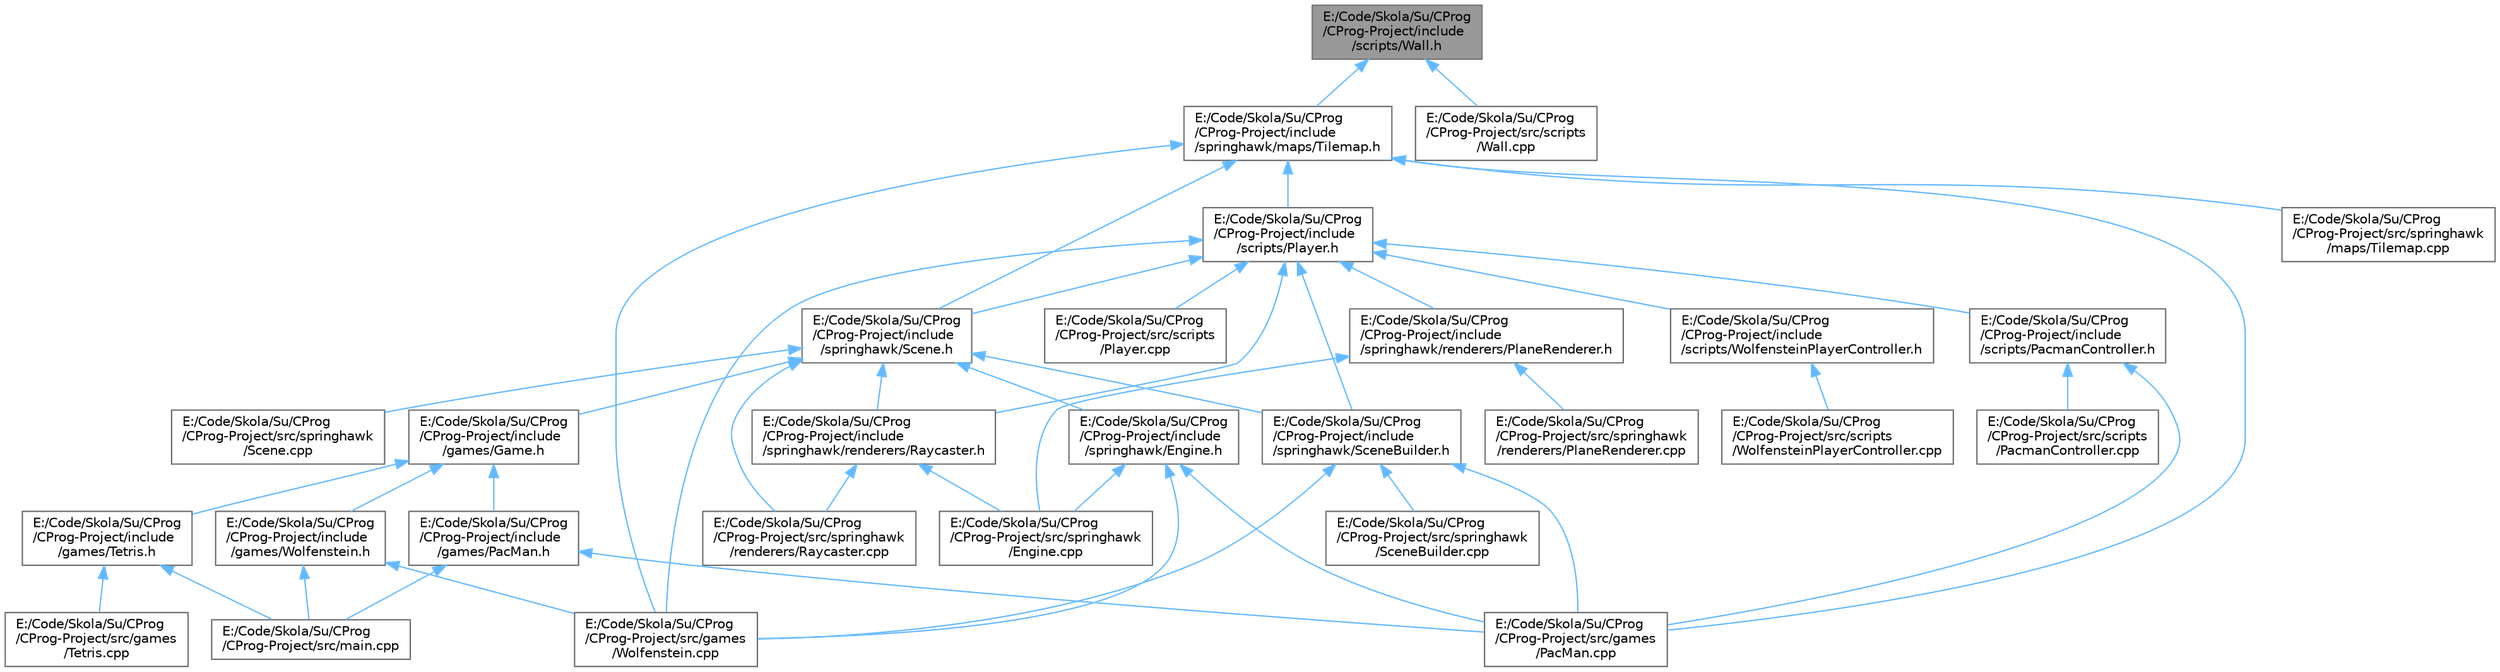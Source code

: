 digraph "E:/Code/Skola/Su/CProg/CProg-Project/include/scripts/Wall.h"
{
 // LATEX_PDF_SIZE
  bgcolor="transparent";
  edge [fontname=Helvetica,fontsize=10,labelfontname=Helvetica,labelfontsize=10];
  node [fontname=Helvetica,fontsize=10,shape=box,height=0.2,width=0.4];
  Node1 [id="Node000001",label="E:/Code/Skola/Su/CProg\l/CProg-Project/include\l/scripts/Wall.h",height=0.2,width=0.4,color="gray40", fillcolor="grey60", style="filled", fontcolor="black",tooltip=" "];
  Node1 -> Node2 [id="edge44_Node000001_Node000002",dir="back",color="steelblue1",style="solid",tooltip=" "];
  Node2 [id="Node000002",label="E:/Code/Skola/Su/CProg\l/CProg-Project/include\l/springhawk/maps/Tilemap.h",height=0.2,width=0.4,color="grey40", fillcolor="white", style="filled",URL="$_tilemap_8h.html",tooltip=" "];
  Node2 -> Node3 [id="edge45_Node000002_Node000003",dir="back",color="steelblue1",style="solid",tooltip=" "];
  Node3 [id="Node000003",label="E:/Code/Skola/Su/CProg\l/CProg-Project/include\l/scripts/Player.h",height=0.2,width=0.4,color="grey40", fillcolor="white", style="filled",URL="$_player_8h.html",tooltip=" "];
  Node3 -> Node4 [id="edge46_Node000003_Node000004",dir="back",color="steelblue1",style="solid",tooltip=" "];
  Node4 [id="Node000004",label="E:/Code/Skola/Su/CProg\l/CProg-Project/include\l/scripts/PacmanController.h",height=0.2,width=0.4,color="grey40", fillcolor="white", style="filled",URL="$_pacman_controller_8h.html",tooltip=" "];
  Node4 -> Node5 [id="edge47_Node000004_Node000005",dir="back",color="steelblue1",style="solid",tooltip=" "];
  Node5 [id="Node000005",label="E:/Code/Skola/Su/CProg\l/CProg-Project/src/games\l/PacMan.cpp",height=0.2,width=0.4,color="grey40", fillcolor="white", style="filled",URL="$_pac_man_8cpp.html",tooltip=" "];
  Node4 -> Node6 [id="edge48_Node000004_Node000006",dir="back",color="steelblue1",style="solid",tooltip=" "];
  Node6 [id="Node000006",label="E:/Code/Skola/Su/CProg\l/CProg-Project/src/scripts\l/PacmanController.cpp",height=0.2,width=0.4,color="grey40", fillcolor="white", style="filled",URL="$_pacman_controller_8cpp.html",tooltip=" "];
  Node3 -> Node7 [id="edge49_Node000003_Node000007",dir="back",color="steelblue1",style="solid",tooltip=" "];
  Node7 [id="Node000007",label="E:/Code/Skola/Su/CProg\l/CProg-Project/include\l/scripts/WolfensteinPlayerController.h",height=0.2,width=0.4,color="grey40", fillcolor="white", style="filled",URL="$_wolfenstein_player_controller_8h.html",tooltip=" "];
  Node7 -> Node8 [id="edge50_Node000007_Node000008",dir="back",color="steelblue1",style="solid",tooltip=" "];
  Node8 [id="Node000008",label="E:/Code/Skola/Su/CProg\l/CProg-Project/src/scripts\l/WolfensteinPlayerController.cpp",height=0.2,width=0.4,color="grey40", fillcolor="white", style="filled",URL="$_wolfenstein_player_controller_8cpp.html",tooltip=" "];
  Node3 -> Node9 [id="edge51_Node000003_Node000009",dir="back",color="steelblue1",style="solid",tooltip=" "];
  Node9 [id="Node000009",label="E:/Code/Skola/Su/CProg\l/CProg-Project/include\l/springhawk/Scene.h",height=0.2,width=0.4,color="grey40", fillcolor="white", style="filled",URL="$_scene_8h.html",tooltip=" "];
  Node9 -> Node10 [id="edge52_Node000009_Node000010",dir="back",color="steelblue1",style="solid",tooltip=" "];
  Node10 [id="Node000010",label="E:/Code/Skola/Su/CProg\l/CProg-Project/include\l/games/Game.h",height=0.2,width=0.4,color="grey40", fillcolor="white", style="filled",URL="$_game_8h.html",tooltip=" "];
  Node10 -> Node11 [id="edge53_Node000010_Node000011",dir="back",color="steelblue1",style="solid",tooltip=" "];
  Node11 [id="Node000011",label="E:/Code/Skola/Su/CProg\l/CProg-Project/include\l/games/PacMan.h",height=0.2,width=0.4,color="grey40", fillcolor="white", style="filled",URL="$_pac_man_8h.html",tooltip=" "];
  Node11 -> Node5 [id="edge54_Node000011_Node000005",dir="back",color="steelblue1",style="solid",tooltip=" "];
  Node11 -> Node12 [id="edge55_Node000011_Node000012",dir="back",color="steelblue1",style="solid",tooltip=" "];
  Node12 [id="Node000012",label="E:/Code/Skola/Su/CProg\l/CProg-Project/src/main.cpp",height=0.2,width=0.4,color="grey40", fillcolor="white", style="filled",URL="$main_8cpp.html",tooltip=" "];
  Node10 -> Node13 [id="edge56_Node000010_Node000013",dir="back",color="steelblue1",style="solid",tooltip=" "];
  Node13 [id="Node000013",label="E:/Code/Skola/Su/CProg\l/CProg-Project/include\l/games/Tetris.h",height=0.2,width=0.4,color="grey40", fillcolor="white", style="filled",URL="$_tetris_8h.html",tooltip=" "];
  Node13 -> Node14 [id="edge57_Node000013_Node000014",dir="back",color="steelblue1",style="solid",tooltip=" "];
  Node14 [id="Node000014",label="E:/Code/Skola/Su/CProg\l/CProg-Project/src/games\l/Tetris.cpp",height=0.2,width=0.4,color="grey40", fillcolor="white", style="filled",URL="$_tetris_8cpp.html",tooltip=" "];
  Node13 -> Node12 [id="edge58_Node000013_Node000012",dir="back",color="steelblue1",style="solid",tooltip=" "];
  Node10 -> Node15 [id="edge59_Node000010_Node000015",dir="back",color="steelblue1",style="solid",tooltip=" "];
  Node15 [id="Node000015",label="E:/Code/Skola/Su/CProg\l/CProg-Project/include\l/games/Wolfenstein.h",height=0.2,width=0.4,color="grey40", fillcolor="white", style="filled",URL="$_wolfenstein_8h.html",tooltip=" "];
  Node15 -> Node16 [id="edge60_Node000015_Node000016",dir="back",color="steelblue1",style="solid",tooltip=" "];
  Node16 [id="Node000016",label="E:/Code/Skola/Su/CProg\l/CProg-Project/src/games\l/Wolfenstein.cpp",height=0.2,width=0.4,color="grey40", fillcolor="white", style="filled",URL="$_wolfenstein_8cpp.html",tooltip=" "];
  Node15 -> Node12 [id="edge61_Node000015_Node000012",dir="back",color="steelblue1",style="solid",tooltip=" "];
  Node9 -> Node17 [id="edge62_Node000009_Node000017",dir="back",color="steelblue1",style="solid",tooltip=" "];
  Node17 [id="Node000017",label="E:/Code/Skola/Su/CProg\l/CProg-Project/include\l/springhawk/Engine.h",height=0.2,width=0.4,color="grey40", fillcolor="white", style="filled",URL="$_engine_8h.html",tooltip=" "];
  Node17 -> Node5 [id="edge63_Node000017_Node000005",dir="back",color="steelblue1",style="solid",tooltip=" "];
  Node17 -> Node16 [id="edge64_Node000017_Node000016",dir="back",color="steelblue1",style="solid",tooltip=" "];
  Node17 -> Node18 [id="edge65_Node000017_Node000018",dir="back",color="steelblue1",style="solid",tooltip=" "];
  Node18 [id="Node000018",label="E:/Code/Skola/Su/CProg\l/CProg-Project/src/springhawk\l/Engine.cpp",height=0.2,width=0.4,color="grey40", fillcolor="white", style="filled",URL="$_engine_8cpp.html",tooltip=" "];
  Node9 -> Node19 [id="edge66_Node000009_Node000019",dir="back",color="steelblue1",style="solid",tooltip=" "];
  Node19 [id="Node000019",label="E:/Code/Skola/Su/CProg\l/CProg-Project/include\l/springhawk/SceneBuilder.h",height=0.2,width=0.4,color="grey40", fillcolor="white", style="filled",URL="$_scene_builder_8h.html",tooltip=" "];
  Node19 -> Node5 [id="edge67_Node000019_Node000005",dir="back",color="steelblue1",style="solid",tooltip=" "];
  Node19 -> Node16 [id="edge68_Node000019_Node000016",dir="back",color="steelblue1",style="solid",tooltip=" "];
  Node19 -> Node20 [id="edge69_Node000019_Node000020",dir="back",color="steelblue1",style="solid",tooltip=" "];
  Node20 [id="Node000020",label="E:/Code/Skola/Su/CProg\l/CProg-Project/src/springhawk\l/SceneBuilder.cpp",height=0.2,width=0.4,color="grey40", fillcolor="white", style="filled",URL="$_scene_builder_8cpp.html",tooltip=" "];
  Node9 -> Node21 [id="edge70_Node000009_Node000021",dir="back",color="steelblue1",style="solid",tooltip=" "];
  Node21 [id="Node000021",label="E:/Code/Skola/Su/CProg\l/CProg-Project/include\l/springhawk/renderers/Raycaster.h",height=0.2,width=0.4,color="grey40", fillcolor="white", style="filled",URL="$_raycaster_8h.html",tooltip=" "];
  Node21 -> Node18 [id="edge71_Node000021_Node000018",dir="back",color="steelblue1",style="solid",tooltip=" "];
  Node21 -> Node22 [id="edge72_Node000021_Node000022",dir="back",color="steelblue1",style="solid",tooltip=" "];
  Node22 [id="Node000022",label="E:/Code/Skola/Su/CProg\l/CProg-Project/src/springhawk\l/renderers/Raycaster.cpp",height=0.2,width=0.4,color="grey40", fillcolor="white", style="filled",URL="$_raycaster_8cpp.html",tooltip=" "];
  Node9 -> Node23 [id="edge73_Node000009_Node000023",dir="back",color="steelblue1",style="solid",tooltip=" "];
  Node23 [id="Node000023",label="E:/Code/Skola/Su/CProg\l/CProg-Project/src/springhawk\l/Scene.cpp",height=0.2,width=0.4,color="grey40", fillcolor="white", style="filled",URL="$_scene_8cpp.html",tooltip=" "];
  Node9 -> Node22 [id="edge74_Node000009_Node000022",dir="back",color="steelblue1",style="solid",tooltip=" "];
  Node3 -> Node19 [id="edge75_Node000003_Node000019",dir="back",color="steelblue1",style="solid",tooltip=" "];
  Node3 -> Node24 [id="edge76_Node000003_Node000024",dir="back",color="steelblue1",style="solid",tooltip=" "];
  Node24 [id="Node000024",label="E:/Code/Skola/Su/CProg\l/CProg-Project/include\l/springhawk/renderers/PlaneRenderer.h",height=0.2,width=0.4,color="grey40", fillcolor="white", style="filled",URL="$_plane_renderer_8h.html",tooltip=" "];
  Node24 -> Node18 [id="edge77_Node000024_Node000018",dir="back",color="steelblue1",style="solid",tooltip=" "];
  Node24 -> Node25 [id="edge78_Node000024_Node000025",dir="back",color="steelblue1",style="solid",tooltip=" "];
  Node25 [id="Node000025",label="E:/Code/Skola/Su/CProg\l/CProg-Project/src/springhawk\l/renderers/PlaneRenderer.cpp",height=0.2,width=0.4,color="grey40", fillcolor="white", style="filled",URL="$_plane_renderer_8cpp.html",tooltip=" "];
  Node3 -> Node21 [id="edge79_Node000003_Node000021",dir="back",color="steelblue1",style="solid",tooltip=" "];
  Node3 -> Node16 [id="edge80_Node000003_Node000016",dir="back",color="steelblue1",style="solid",tooltip=" "];
  Node3 -> Node26 [id="edge81_Node000003_Node000026",dir="back",color="steelblue1",style="solid",tooltip=" "];
  Node26 [id="Node000026",label="E:/Code/Skola/Su/CProg\l/CProg-Project/src/scripts\l/Player.cpp",height=0.2,width=0.4,color="grey40", fillcolor="white", style="filled",URL="$_player_8cpp.html",tooltip=" "];
  Node2 -> Node9 [id="edge82_Node000002_Node000009",dir="back",color="steelblue1",style="solid",tooltip=" "];
  Node2 -> Node5 [id="edge83_Node000002_Node000005",dir="back",color="steelblue1",style="solid",tooltip=" "];
  Node2 -> Node16 [id="edge84_Node000002_Node000016",dir="back",color="steelblue1",style="solid",tooltip=" "];
  Node2 -> Node27 [id="edge85_Node000002_Node000027",dir="back",color="steelblue1",style="solid",tooltip=" "];
  Node27 [id="Node000027",label="E:/Code/Skola/Su/CProg\l/CProg-Project/src/springhawk\l/maps/Tilemap.cpp",height=0.2,width=0.4,color="grey40", fillcolor="white", style="filled",URL="$_tilemap_8cpp.html",tooltip=" "];
  Node1 -> Node28 [id="edge86_Node000001_Node000028",dir="back",color="steelblue1",style="solid",tooltip=" "];
  Node28 [id="Node000028",label="E:/Code/Skola/Su/CProg\l/CProg-Project/src/scripts\l/Wall.cpp",height=0.2,width=0.4,color="grey40", fillcolor="white", style="filled",URL="$_wall_8cpp.html",tooltip=" "];
}
